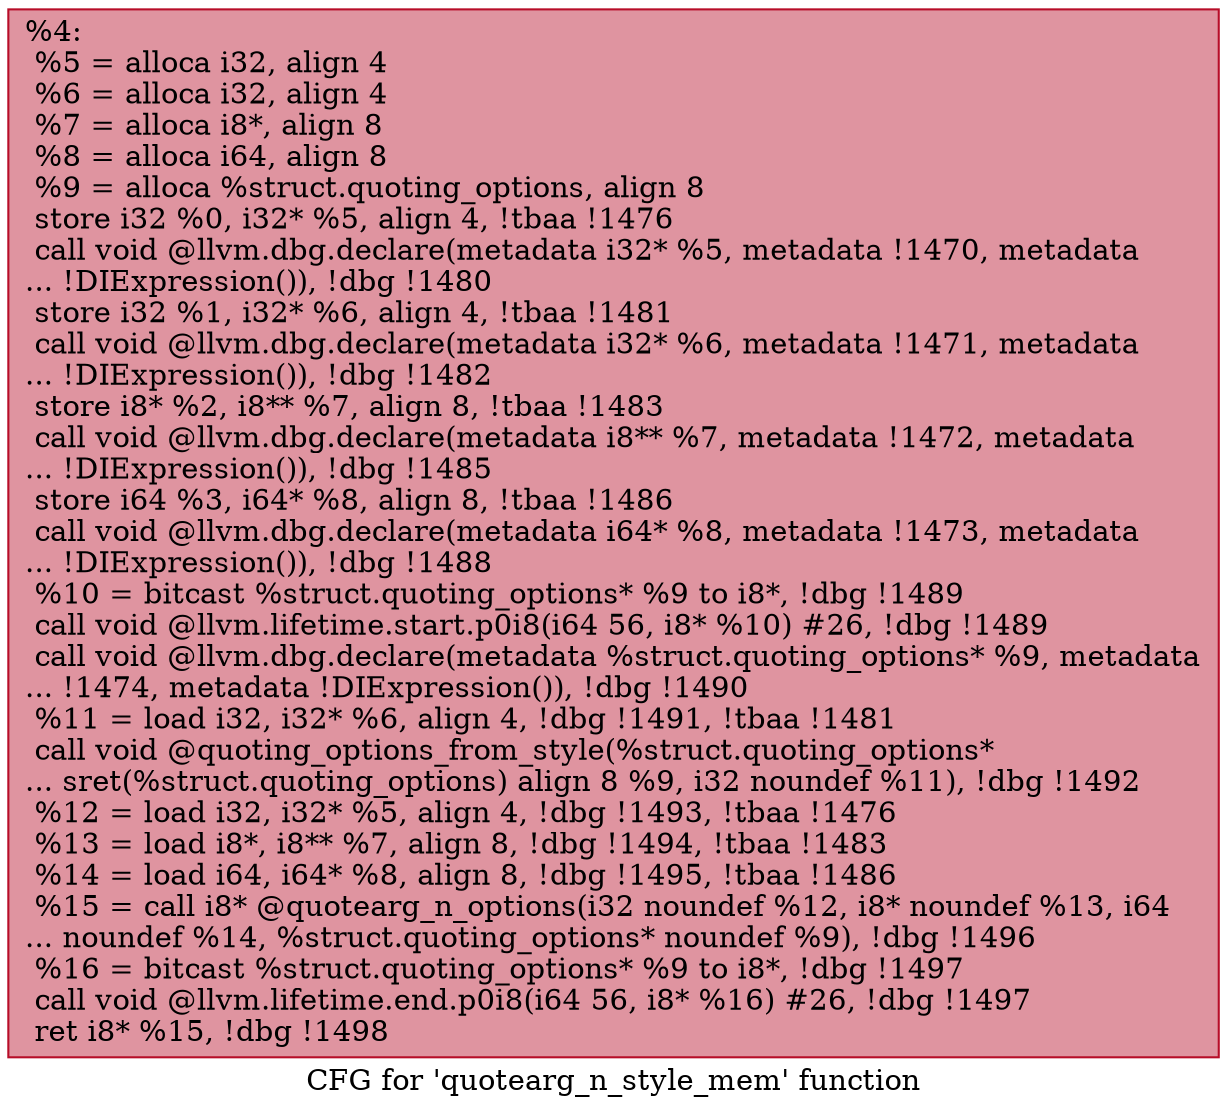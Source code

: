 digraph "CFG for 'quotearg_n_style_mem' function" {
	label="CFG for 'quotearg_n_style_mem' function";

	Node0x10ff660 [shape=record,color="#b70d28ff", style=filled, fillcolor="#b70d2870",label="{%4:\l  %5 = alloca i32, align 4\l  %6 = alloca i32, align 4\l  %7 = alloca i8*, align 8\l  %8 = alloca i64, align 8\l  %9 = alloca %struct.quoting_options, align 8\l  store i32 %0, i32* %5, align 4, !tbaa !1476\l  call void @llvm.dbg.declare(metadata i32* %5, metadata !1470, metadata\l... !DIExpression()), !dbg !1480\l  store i32 %1, i32* %6, align 4, !tbaa !1481\l  call void @llvm.dbg.declare(metadata i32* %6, metadata !1471, metadata\l... !DIExpression()), !dbg !1482\l  store i8* %2, i8** %7, align 8, !tbaa !1483\l  call void @llvm.dbg.declare(metadata i8** %7, metadata !1472, metadata\l... !DIExpression()), !dbg !1485\l  store i64 %3, i64* %8, align 8, !tbaa !1486\l  call void @llvm.dbg.declare(metadata i64* %8, metadata !1473, metadata\l... !DIExpression()), !dbg !1488\l  %10 = bitcast %struct.quoting_options* %9 to i8*, !dbg !1489\l  call void @llvm.lifetime.start.p0i8(i64 56, i8* %10) #26, !dbg !1489\l  call void @llvm.dbg.declare(metadata %struct.quoting_options* %9, metadata\l... !1474, metadata !DIExpression()), !dbg !1490\l  %11 = load i32, i32* %6, align 4, !dbg !1491, !tbaa !1481\l  call void @quoting_options_from_style(%struct.quoting_options*\l... sret(%struct.quoting_options) align 8 %9, i32 noundef %11), !dbg !1492\l  %12 = load i32, i32* %5, align 4, !dbg !1493, !tbaa !1476\l  %13 = load i8*, i8** %7, align 8, !dbg !1494, !tbaa !1483\l  %14 = load i64, i64* %8, align 8, !dbg !1495, !tbaa !1486\l  %15 = call i8* @quotearg_n_options(i32 noundef %12, i8* noundef %13, i64\l... noundef %14, %struct.quoting_options* noundef %9), !dbg !1496\l  %16 = bitcast %struct.quoting_options* %9 to i8*, !dbg !1497\l  call void @llvm.lifetime.end.p0i8(i64 56, i8* %16) #26, !dbg !1497\l  ret i8* %15, !dbg !1498\l}"];
}
